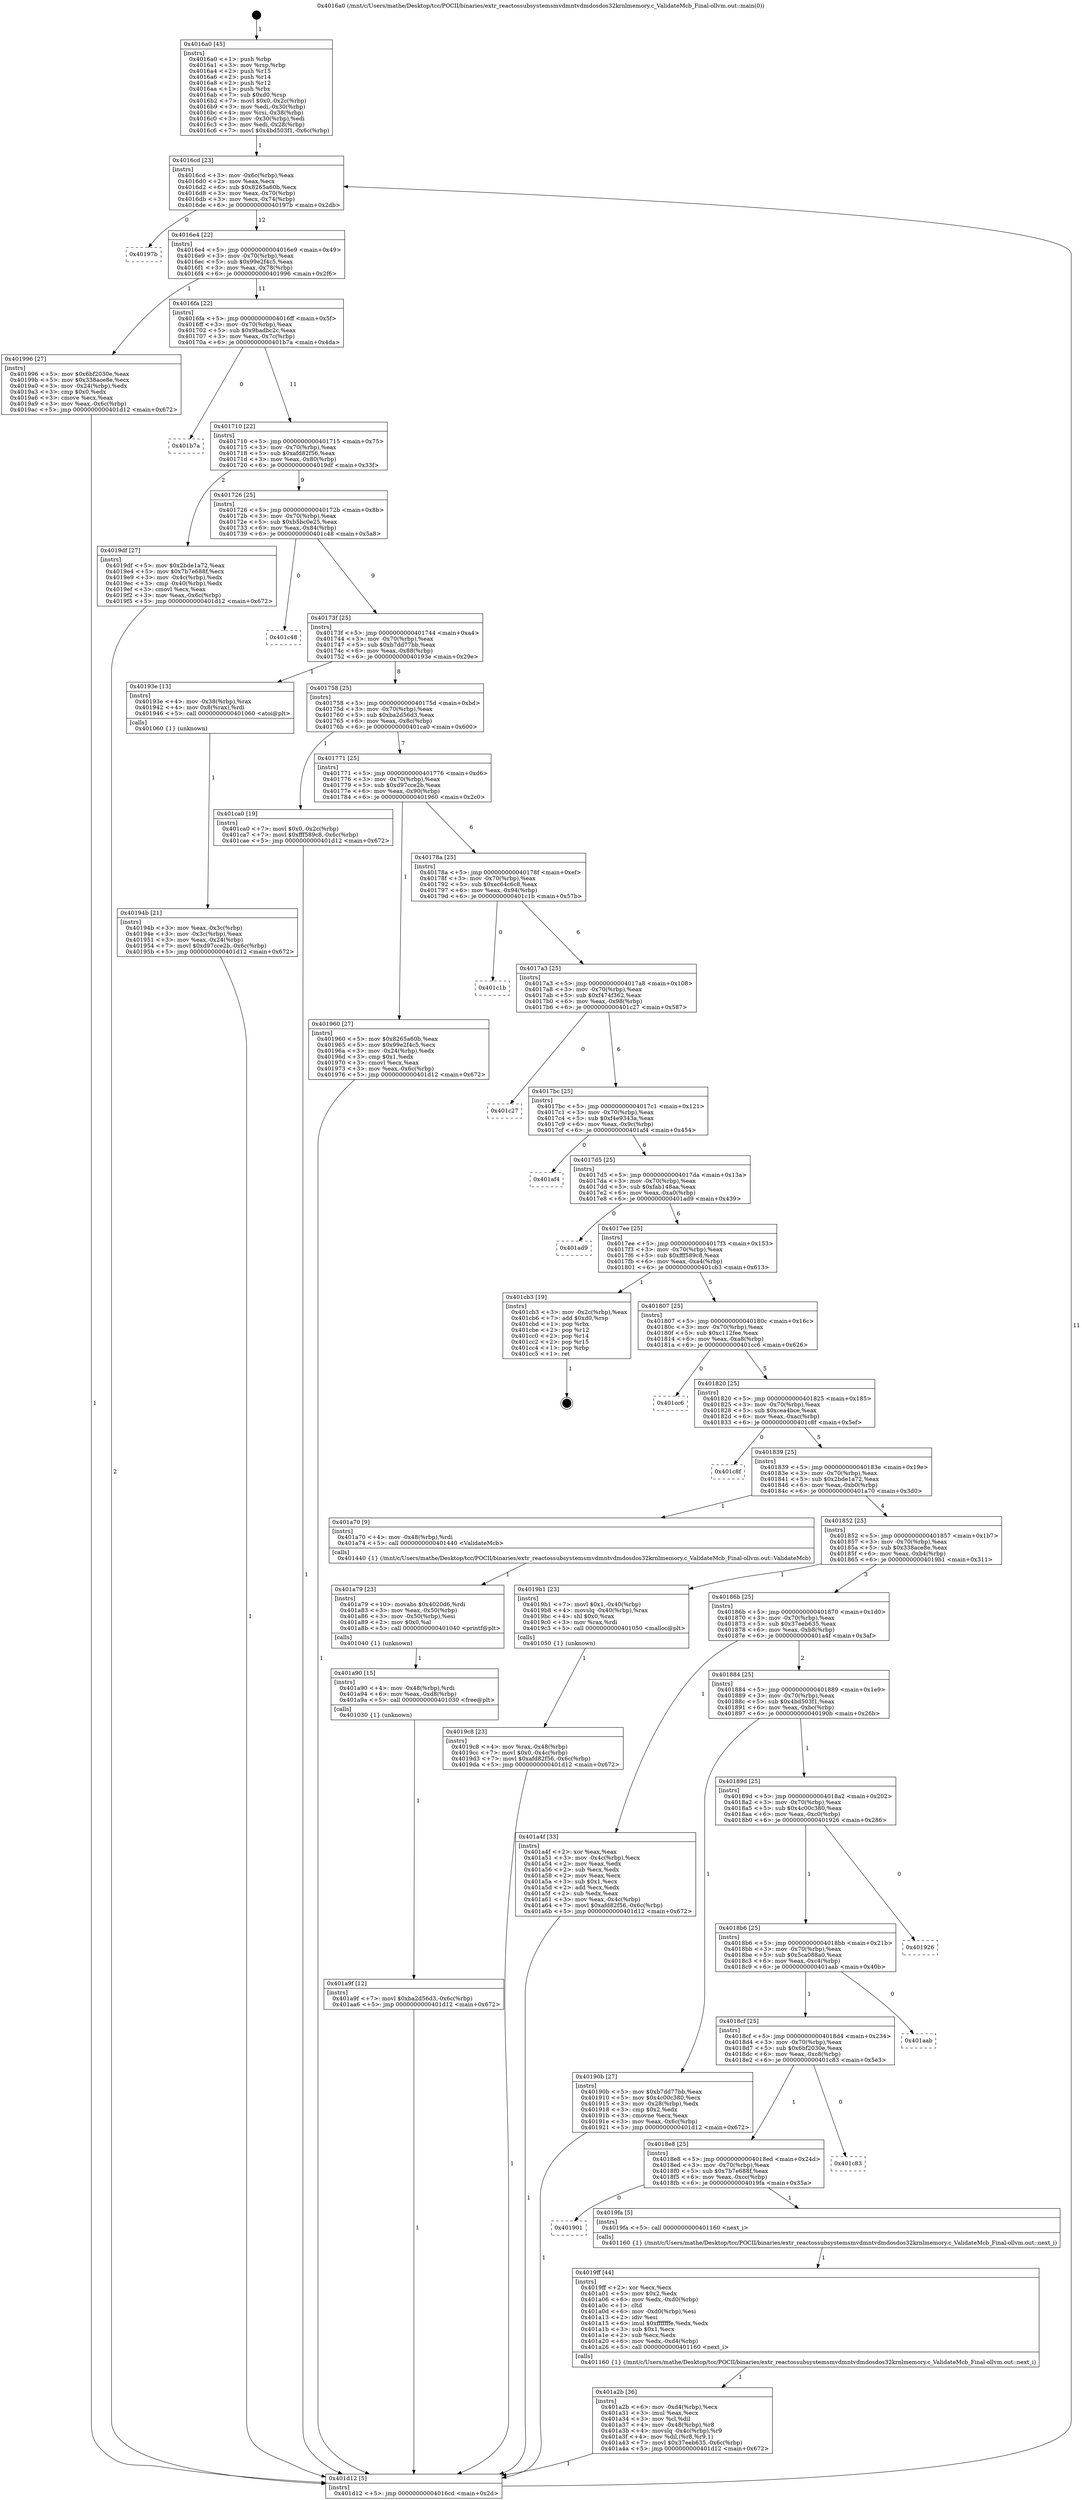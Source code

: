 digraph "0x4016a0" {
  label = "0x4016a0 (/mnt/c/Users/mathe/Desktop/tcc/POCII/binaries/extr_reactossubsystemsmvdmntvdmdosdos32krnlmemory.c_ValidateMcb_Final-ollvm.out::main(0))"
  labelloc = "t"
  node[shape=record]

  Entry [label="",width=0.3,height=0.3,shape=circle,fillcolor=black,style=filled]
  "0x4016cd" [label="{
     0x4016cd [23]\l
     | [instrs]\l
     &nbsp;&nbsp;0x4016cd \<+3\>: mov -0x6c(%rbp),%eax\l
     &nbsp;&nbsp;0x4016d0 \<+2\>: mov %eax,%ecx\l
     &nbsp;&nbsp;0x4016d2 \<+6\>: sub $0x8265a60b,%ecx\l
     &nbsp;&nbsp;0x4016d8 \<+3\>: mov %eax,-0x70(%rbp)\l
     &nbsp;&nbsp;0x4016db \<+3\>: mov %ecx,-0x74(%rbp)\l
     &nbsp;&nbsp;0x4016de \<+6\>: je 000000000040197b \<main+0x2db\>\l
  }"]
  "0x40197b" [label="{
     0x40197b\l
  }", style=dashed]
  "0x4016e4" [label="{
     0x4016e4 [22]\l
     | [instrs]\l
     &nbsp;&nbsp;0x4016e4 \<+5\>: jmp 00000000004016e9 \<main+0x49\>\l
     &nbsp;&nbsp;0x4016e9 \<+3\>: mov -0x70(%rbp),%eax\l
     &nbsp;&nbsp;0x4016ec \<+5\>: sub $0x99e2f4c5,%eax\l
     &nbsp;&nbsp;0x4016f1 \<+3\>: mov %eax,-0x78(%rbp)\l
     &nbsp;&nbsp;0x4016f4 \<+6\>: je 0000000000401996 \<main+0x2f6\>\l
  }"]
  Exit [label="",width=0.3,height=0.3,shape=circle,fillcolor=black,style=filled,peripheries=2]
  "0x401996" [label="{
     0x401996 [27]\l
     | [instrs]\l
     &nbsp;&nbsp;0x401996 \<+5\>: mov $0x6bf2030e,%eax\l
     &nbsp;&nbsp;0x40199b \<+5\>: mov $0x338ace8e,%ecx\l
     &nbsp;&nbsp;0x4019a0 \<+3\>: mov -0x24(%rbp),%edx\l
     &nbsp;&nbsp;0x4019a3 \<+3\>: cmp $0x0,%edx\l
     &nbsp;&nbsp;0x4019a6 \<+3\>: cmove %ecx,%eax\l
     &nbsp;&nbsp;0x4019a9 \<+3\>: mov %eax,-0x6c(%rbp)\l
     &nbsp;&nbsp;0x4019ac \<+5\>: jmp 0000000000401d12 \<main+0x672\>\l
  }"]
  "0x4016fa" [label="{
     0x4016fa [22]\l
     | [instrs]\l
     &nbsp;&nbsp;0x4016fa \<+5\>: jmp 00000000004016ff \<main+0x5f\>\l
     &nbsp;&nbsp;0x4016ff \<+3\>: mov -0x70(%rbp),%eax\l
     &nbsp;&nbsp;0x401702 \<+5\>: sub $0x9badbc2c,%eax\l
     &nbsp;&nbsp;0x401707 \<+3\>: mov %eax,-0x7c(%rbp)\l
     &nbsp;&nbsp;0x40170a \<+6\>: je 0000000000401b7a \<main+0x4da\>\l
  }"]
  "0x401a9f" [label="{
     0x401a9f [12]\l
     | [instrs]\l
     &nbsp;&nbsp;0x401a9f \<+7\>: movl $0xba2d56d3,-0x6c(%rbp)\l
     &nbsp;&nbsp;0x401aa6 \<+5\>: jmp 0000000000401d12 \<main+0x672\>\l
  }"]
  "0x401b7a" [label="{
     0x401b7a\l
  }", style=dashed]
  "0x401710" [label="{
     0x401710 [22]\l
     | [instrs]\l
     &nbsp;&nbsp;0x401710 \<+5\>: jmp 0000000000401715 \<main+0x75\>\l
     &nbsp;&nbsp;0x401715 \<+3\>: mov -0x70(%rbp),%eax\l
     &nbsp;&nbsp;0x401718 \<+5\>: sub $0xafd82f56,%eax\l
     &nbsp;&nbsp;0x40171d \<+3\>: mov %eax,-0x80(%rbp)\l
     &nbsp;&nbsp;0x401720 \<+6\>: je 00000000004019df \<main+0x33f\>\l
  }"]
  "0x401a90" [label="{
     0x401a90 [15]\l
     | [instrs]\l
     &nbsp;&nbsp;0x401a90 \<+4\>: mov -0x48(%rbp),%rdi\l
     &nbsp;&nbsp;0x401a94 \<+6\>: mov %eax,-0xd8(%rbp)\l
     &nbsp;&nbsp;0x401a9a \<+5\>: call 0000000000401030 \<free@plt\>\l
     | [calls]\l
     &nbsp;&nbsp;0x401030 \{1\} (unknown)\l
  }"]
  "0x4019df" [label="{
     0x4019df [27]\l
     | [instrs]\l
     &nbsp;&nbsp;0x4019df \<+5\>: mov $0x2bde1a72,%eax\l
     &nbsp;&nbsp;0x4019e4 \<+5\>: mov $0x7b7e688f,%ecx\l
     &nbsp;&nbsp;0x4019e9 \<+3\>: mov -0x4c(%rbp),%edx\l
     &nbsp;&nbsp;0x4019ec \<+3\>: cmp -0x40(%rbp),%edx\l
     &nbsp;&nbsp;0x4019ef \<+3\>: cmovl %ecx,%eax\l
     &nbsp;&nbsp;0x4019f2 \<+3\>: mov %eax,-0x6c(%rbp)\l
     &nbsp;&nbsp;0x4019f5 \<+5\>: jmp 0000000000401d12 \<main+0x672\>\l
  }"]
  "0x401726" [label="{
     0x401726 [25]\l
     | [instrs]\l
     &nbsp;&nbsp;0x401726 \<+5\>: jmp 000000000040172b \<main+0x8b\>\l
     &nbsp;&nbsp;0x40172b \<+3\>: mov -0x70(%rbp),%eax\l
     &nbsp;&nbsp;0x40172e \<+5\>: sub $0xb5bc0e25,%eax\l
     &nbsp;&nbsp;0x401733 \<+6\>: mov %eax,-0x84(%rbp)\l
     &nbsp;&nbsp;0x401739 \<+6\>: je 0000000000401c48 \<main+0x5a8\>\l
  }"]
  "0x401a79" [label="{
     0x401a79 [23]\l
     | [instrs]\l
     &nbsp;&nbsp;0x401a79 \<+10\>: movabs $0x4020d6,%rdi\l
     &nbsp;&nbsp;0x401a83 \<+3\>: mov %eax,-0x50(%rbp)\l
     &nbsp;&nbsp;0x401a86 \<+3\>: mov -0x50(%rbp),%esi\l
     &nbsp;&nbsp;0x401a89 \<+2\>: mov $0x0,%al\l
     &nbsp;&nbsp;0x401a8b \<+5\>: call 0000000000401040 \<printf@plt\>\l
     | [calls]\l
     &nbsp;&nbsp;0x401040 \{1\} (unknown)\l
  }"]
  "0x401c48" [label="{
     0x401c48\l
  }", style=dashed]
  "0x40173f" [label="{
     0x40173f [25]\l
     | [instrs]\l
     &nbsp;&nbsp;0x40173f \<+5\>: jmp 0000000000401744 \<main+0xa4\>\l
     &nbsp;&nbsp;0x401744 \<+3\>: mov -0x70(%rbp),%eax\l
     &nbsp;&nbsp;0x401747 \<+5\>: sub $0xb7dd77bb,%eax\l
     &nbsp;&nbsp;0x40174c \<+6\>: mov %eax,-0x88(%rbp)\l
     &nbsp;&nbsp;0x401752 \<+6\>: je 000000000040193e \<main+0x29e\>\l
  }"]
  "0x401a2b" [label="{
     0x401a2b [36]\l
     | [instrs]\l
     &nbsp;&nbsp;0x401a2b \<+6\>: mov -0xd4(%rbp),%ecx\l
     &nbsp;&nbsp;0x401a31 \<+3\>: imul %eax,%ecx\l
     &nbsp;&nbsp;0x401a34 \<+3\>: mov %cl,%dil\l
     &nbsp;&nbsp;0x401a37 \<+4\>: mov -0x48(%rbp),%r8\l
     &nbsp;&nbsp;0x401a3b \<+4\>: movslq -0x4c(%rbp),%r9\l
     &nbsp;&nbsp;0x401a3f \<+4\>: mov %dil,(%r8,%r9,1)\l
     &nbsp;&nbsp;0x401a43 \<+7\>: movl $0x37eeb635,-0x6c(%rbp)\l
     &nbsp;&nbsp;0x401a4a \<+5\>: jmp 0000000000401d12 \<main+0x672\>\l
  }"]
  "0x40193e" [label="{
     0x40193e [13]\l
     | [instrs]\l
     &nbsp;&nbsp;0x40193e \<+4\>: mov -0x38(%rbp),%rax\l
     &nbsp;&nbsp;0x401942 \<+4\>: mov 0x8(%rax),%rdi\l
     &nbsp;&nbsp;0x401946 \<+5\>: call 0000000000401060 \<atoi@plt\>\l
     | [calls]\l
     &nbsp;&nbsp;0x401060 \{1\} (unknown)\l
  }"]
  "0x401758" [label="{
     0x401758 [25]\l
     | [instrs]\l
     &nbsp;&nbsp;0x401758 \<+5\>: jmp 000000000040175d \<main+0xbd\>\l
     &nbsp;&nbsp;0x40175d \<+3\>: mov -0x70(%rbp),%eax\l
     &nbsp;&nbsp;0x401760 \<+5\>: sub $0xba2d56d3,%eax\l
     &nbsp;&nbsp;0x401765 \<+6\>: mov %eax,-0x8c(%rbp)\l
     &nbsp;&nbsp;0x40176b \<+6\>: je 0000000000401ca0 \<main+0x600\>\l
  }"]
  "0x4019ff" [label="{
     0x4019ff [44]\l
     | [instrs]\l
     &nbsp;&nbsp;0x4019ff \<+2\>: xor %ecx,%ecx\l
     &nbsp;&nbsp;0x401a01 \<+5\>: mov $0x2,%edx\l
     &nbsp;&nbsp;0x401a06 \<+6\>: mov %edx,-0xd0(%rbp)\l
     &nbsp;&nbsp;0x401a0c \<+1\>: cltd\l
     &nbsp;&nbsp;0x401a0d \<+6\>: mov -0xd0(%rbp),%esi\l
     &nbsp;&nbsp;0x401a13 \<+2\>: idiv %esi\l
     &nbsp;&nbsp;0x401a15 \<+6\>: imul $0xfffffffe,%edx,%edx\l
     &nbsp;&nbsp;0x401a1b \<+3\>: sub $0x1,%ecx\l
     &nbsp;&nbsp;0x401a1e \<+2\>: sub %ecx,%edx\l
     &nbsp;&nbsp;0x401a20 \<+6\>: mov %edx,-0xd4(%rbp)\l
     &nbsp;&nbsp;0x401a26 \<+5\>: call 0000000000401160 \<next_i\>\l
     | [calls]\l
     &nbsp;&nbsp;0x401160 \{1\} (/mnt/c/Users/mathe/Desktop/tcc/POCII/binaries/extr_reactossubsystemsmvdmntvdmdosdos32krnlmemory.c_ValidateMcb_Final-ollvm.out::next_i)\l
  }"]
  "0x401ca0" [label="{
     0x401ca0 [19]\l
     | [instrs]\l
     &nbsp;&nbsp;0x401ca0 \<+7\>: movl $0x0,-0x2c(%rbp)\l
     &nbsp;&nbsp;0x401ca7 \<+7\>: movl $0xfff589c8,-0x6c(%rbp)\l
     &nbsp;&nbsp;0x401cae \<+5\>: jmp 0000000000401d12 \<main+0x672\>\l
  }"]
  "0x401771" [label="{
     0x401771 [25]\l
     | [instrs]\l
     &nbsp;&nbsp;0x401771 \<+5\>: jmp 0000000000401776 \<main+0xd6\>\l
     &nbsp;&nbsp;0x401776 \<+3\>: mov -0x70(%rbp),%eax\l
     &nbsp;&nbsp;0x401779 \<+5\>: sub $0xd97cce2b,%eax\l
     &nbsp;&nbsp;0x40177e \<+6\>: mov %eax,-0x90(%rbp)\l
     &nbsp;&nbsp;0x401784 \<+6\>: je 0000000000401960 \<main+0x2c0\>\l
  }"]
  "0x401901" [label="{
     0x401901\l
  }", style=dashed]
  "0x401960" [label="{
     0x401960 [27]\l
     | [instrs]\l
     &nbsp;&nbsp;0x401960 \<+5\>: mov $0x8265a60b,%eax\l
     &nbsp;&nbsp;0x401965 \<+5\>: mov $0x99e2f4c5,%ecx\l
     &nbsp;&nbsp;0x40196a \<+3\>: mov -0x24(%rbp),%edx\l
     &nbsp;&nbsp;0x40196d \<+3\>: cmp $0x1,%edx\l
     &nbsp;&nbsp;0x401970 \<+3\>: cmovl %ecx,%eax\l
     &nbsp;&nbsp;0x401973 \<+3\>: mov %eax,-0x6c(%rbp)\l
     &nbsp;&nbsp;0x401976 \<+5\>: jmp 0000000000401d12 \<main+0x672\>\l
  }"]
  "0x40178a" [label="{
     0x40178a [25]\l
     | [instrs]\l
     &nbsp;&nbsp;0x40178a \<+5\>: jmp 000000000040178f \<main+0xef\>\l
     &nbsp;&nbsp;0x40178f \<+3\>: mov -0x70(%rbp),%eax\l
     &nbsp;&nbsp;0x401792 \<+5\>: sub $0xec64c6c8,%eax\l
     &nbsp;&nbsp;0x401797 \<+6\>: mov %eax,-0x94(%rbp)\l
     &nbsp;&nbsp;0x40179d \<+6\>: je 0000000000401c1b \<main+0x57b\>\l
  }"]
  "0x4019fa" [label="{
     0x4019fa [5]\l
     | [instrs]\l
     &nbsp;&nbsp;0x4019fa \<+5\>: call 0000000000401160 \<next_i\>\l
     | [calls]\l
     &nbsp;&nbsp;0x401160 \{1\} (/mnt/c/Users/mathe/Desktop/tcc/POCII/binaries/extr_reactossubsystemsmvdmntvdmdosdos32krnlmemory.c_ValidateMcb_Final-ollvm.out::next_i)\l
  }"]
  "0x401c1b" [label="{
     0x401c1b\l
  }", style=dashed]
  "0x4017a3" [label="{
     0x4017a3 [25]\l
     | [instrs]\l
     &nbsp;&nbsp;0x4017a3 \<+5\>: jmp 00000000004017a8 \<main+0x108\>\l
     &nbsp;&nbsp;0x4017a8 \<+3\>: mov -0x70(%rbp),%eax\l
     &nbsp;&nbsp;0x4017ab \<+5\>: sub $0xf474f362,%eax\l
     &nbsp;&nbsp;0x4017b0 \<+6\>: mov %eax,-0x98(%rbp)\l
     &nbsp;&nbsp;0x4017b6 \<+6\>: je 0000000000401c27 \<main+0x587\>\l
  }"]
  "0x4018e8" [label="{
     0x4018e8 [25]\l
     | [instrs]\l
     &nbsp;&nbsp;0x4018e8 \<+5\>: jmp 00000000004018ed \<main+0x24d\>\l
     &nbsp;&nbsp;0x4018ed \<+3\>: mov -0x70(%rbp),%eax\l
     &nbsp;&nbsp;0x4018f0 \<+5\>: sub $0x7b7e688f,%eax\l
     &nbsp;&nbsp;0x4018f5 \<+6\>: mov %eax,-0xcc(%rbp)\l
     &nbsp;&nbsp;0x4018fb \<+6\>: je 00000000004019fa \<main+0x35a\>\l
  }"]
  "0x401c27" [label="{
     0x401c27\l
  }", style=dashed]
  "0x4017bc" [label="{
     0x4017bc [25]\l
     | [instrs]\l
     &nbsp;&nbsp;0x4017bc \<+5\>: jmp 00000000004017c1 \<main+0x121\>\l
     &nbsp;&nbsp;0x4017c1 \<+3\>: mov -0x70(%rbp),%eax\l
     &nbsp;&nbsp;0x4017c4 \<+5\>: sub $0xf4e9343a,%eax\l
     &nbsp;&nbsp;0x4017c9 \<+6\>: mov %eax,-0x9c(%rbp)\l
     &nbsp;&nbsp;0x4017cf \<+6\>: je 0000000000401af4 \<main+0x454\>\l
  }"]
  "0x401c83" [label="{
     0x401c83\l
  }", style=dashed]
  "0x401af4" [label="{
     0x401af4\l
  }", style=dashed]
  "0x4017d5" [label="{
     0x4017d5 [25]\l
     | [instrs]\l
     &nbsp;&nbsp;0x4017d5 \<+5\>: jmp 00000000004017da \<main+0x13a\>\l
     &nbsp;&nbsp;0x4017da \<+3\>: mov -0x70(%rbp),%eax\l
     &nbsp;&nbsp;0x4017dd \<+5\>: sub $0xfab148aa,%eax\l
     &nbsp;&nbsp;0x4017e2 \<+6\>: mov %eax,-0xa0(%rbp)\l
     &nbsp;&nbsp;0x4017e8 \<+6\>: je 0000000000401ad9 \<main+0x439\>\l
  }"]
  "0x4018cf" [label="{
     0x4018cf [25]\l
     | [instrs]\l
     &nbsp;&nbsp;0x4018cf \<+5\>: jmp 00000000004018d4 \<main+0x234\>\l
     &nbsp;&nbsp;0x4018d4 \<+3\>: mov -0x70(%rbp),%eax\l
     &nbsp;&nbsp;0x4018d7 \<+5\>: sub $0x6bf2030e,%eax\l
     &nbsp;&nbsp;0x4018dc \<+6\>: mov %eax,-0xc8(%rbp)\l
     &nbsp;&nbsp;0x4018e2 \<+6\>: je 0000000000401c83 \<main+0x5e3\>\l
  }"]
  "0x401ad9" [label="{
     0x401ad9\l
  }", style=dashed]
  "0x4017ee" [label="{
     0x4017ee [25]\l
     | [instrs]\l
     &nbsp;&nbsp;0x4017ee \<+5\>: jmp 00000000004017f3 \<main+0x153\>\l
     &nbsp;&nbsp;0x4017f3 \<+3\>: mov -0x70(%rbp),%eax\l
     &nbsp;&nbsp;0x4017f6 \<+5\>: sub $0xfff589c8,%eax\l
     &nbsp;&nbsp;0x4017fb \<+6\>: mov %eax,-0xa4(%rbp)\l
     &nbsp;&nbsp;0x401801 \<+6\>: je 0000000000401cb3 \<main+0x613\>\l
  }"]
  "0x401aab" [label="{
     0x401aab\l
  }", style=dashed]
  "0x401cb3" [label="{
     0x401cb3 [19]\l
     | [instrs]\l
     &nbsp;&nbsp;0x401cb3 \<+3\>: mov -0x2c(%rbp),%eax\l
     &nbsp;&nbsp;0x401cb6 \<+7\>: add $0xd0,%rsp\l
     &nbsp;&nbsp;0x401cbd \<+1\>: pop %rbx\l
     &nbsp;&nbsp;0x401cbe \<+2\>: pop %r12\l
     &nbsp;&nbsp;0x401cc0 \<+2\>: pop %r14\l
     &nbsp;&nbsp;0x401cc2 \<+2\>: pop %r15\l
     &nbsp;&nbsp;0x401cc4 \<+1\>: pop %rbp\l
     &nbsp;&nbsp;0x401cc5 \<+1\>: ret\l
  }"]
  "0x401807" [label="{
     0x401807 [25]\l
     | [instrs]\l
     &nbsp;&nbsp;0x401807 \<+5\>: jmp 000000000040180c \<main+0x16c\>\l
     &nbsp;&nbsp;0x40180c \<+3\>: mov -0x70(%rbp),%eax\l
     &nbsp;&nbsp;0x40180f \<+5\>: sub $0xc112fee,%eax\l
     &nbsp;&nbsp;0x401814 \<+6\>: mov %eax,-0xa8(%rbp)\l
     &nbsp;&nbsp;0x40181a \<+6\>: je 0000000000401cc6 \<main+0x626\>\l
  }"]
  "0x4018b6" [label="{
     0x4018b6 [25]\l
     | [instrs]\l
     &nbsp;&nbsp;0x4018b6 \<+5\>: jmp 00000000004018bb \<main+0x21b\>\l
     &nbsp;&nbsp;0x4018bb \<+3\>: mov -0x70(%rbp),%eax\l
     &nbsp;&nbsp;0x4018be \<+5\>: sub $0x5ca088a0,%eax\l
     &nbsp;&nbsp;0x4018c3 \<+6\>: mov %eax,-0xc4(%rbp)\l
     &nbsp;&nbsp;0x4018c9 \<+6\>: je 0000000000401aab \<main+0x40b\>\l
  }"]
  "0x401cc6" [label="{
     0x401cc6\l
  }", style=dashed]
  "0x401820" [label="{
     0x401820 [25]\l
     | [instrs]\l
     &nbsp;&nbsp;0x401820 \<+5\>: jmp 0000000000401825 \<main+0x185\>\l
     &nbsp;&nbsp;0x401825 \<+3\>: mov -0x70(%rbp),%eax\l
     &nbsp;&nbsp;0x401828 \<+5\>: sub $0xcea4bce,%eax\l
     &nbsp;&nbsp;0x40182d \<+6\>: mov %eax,-0xac(%rbp)\l
     &nbsp;&nbsp;0x401833 \<+6\>: je 0000000000401c8f \<main+0x5ef\>\l
  }"]
  "0x401926" [label="{
     0x401926\l
  }", style=dashed]
  "0x401c8f" [label="{
     0x401c8f\l
  }", style=dashed]
  "0x401839" [label="{
     0x401839 [25]\l
     | [instrs]\l
     &nbsp;&nbsp;0x401839 \<+5\>: jmp 000000000040183e \<main+0x19e\>\l
     &nbsp;&nbsp;0x40183e \<+3\>: mov -0x70(%rbp),%eax\l
     &nbsp;&nbsp;0x401841 \<+5\>: sub $0x2bde1a72,%eax\l
     &nbsp;&nbsp;0x401846 \<+6\>: mov %eax,-0xb0(%rbp)\l
     &nbsp;&nbsp;0x40184c \<+6\>: je 0000000000401a70 \<main+0x3d0\>\l
  }"]
  "0x4019c8" [label="{
     0x4019c8 [23]\l
     | [instrs]\l
     &nbsp;&nbsp;0x4019c8 \<+4\>: mov %rax,-0x48(%rbp)\l
     &nbsp;&nbsp;0x4019cc \<+7\>: movl $0x0,-0x4c(%rbp)\l
     &nbsp;&nbsp;0x4019d3 \<+7\>: movl $0xafd82f56,-0x6c(%rbp)\l
     &nbsp;&nbsp;0x4019da \<+5\>: jmp 0000000000401d12 \<main+0x672\>\l
  }"]
  "0x401a70" [label="{
     0x401a70 [9]\l
     | [instrs]\l
     &nbsp;&nbsp;0x401a70 \<+4\>: mov -0x48(%rbp),%rdi\l
     &nbsp;&nbsp;0x401a74 \<+5\>: call 0000000000401440 \<ValidateMcb\>\l
     | [calls]\l
     &nbsp;&nbsp;0x401440 \{1\} (/mnt/c/Users/mathe/Desktop/tcc/POCII/binaries/extr_reactossubsystemsmvdmntvdmdosdos32krnlmemory.c_ValidateMcb_Final-ollvm.out::ValidateMcb)\l
  }"]
  "0x401852" [label="{
     0x401852 [25]\l
     | [instrs]\l
     &nbsp;&nbsp;0x401852 \<+5\>: jmp 0000000000401857 \<main+0x1b7\>\l
     &nbsp;&nbsp;0x401857 \<+3\>: mov -0x70(%rbp),%eax\l
     &nbsp;&nbsp;0x40185a \<+5\>: sub $0x338ace8e,%eax\l
     &nbsp;&nbsp;0x40185f \<+6\>: mov %eax,-0xb4(%rbp)\l
     &nbsp;&nbsp;0x401865 \<+6\>: je 00000000004019b1 \<main+0x311\>\l
  }"]
  "0x40194b" [label="{
     0x40194b [21]\l
     | [instrs]\l
     &nbsp;&nbsp;0x40194b \<+3\>: mov %eax,-0x3c(%rbp)\l
     &nbsp;&nbsp;0x40194e \<+3\>: mov -0x3c(%rbp),%eax\l
     &nbsp;&nbsp;0x401951 \<+3\>: mov %eax,-0x24(%rbp)\l
     &nbsp;&nbsp;0x401954 \<+7\>: movl $0xd97cce2b,-0x6c(%rbp)\l
     &nbsp;&nbsp;0x40195b \<+5\>: jmp 0000000000401d12 \<main+0x672\>\l
  }"]
  "0x4019b1" [label="{
     0x4019b1 [23]\l
     | [instrs]\l
     &nbsp;&nbsp;0x4019b1 \<+7\>: movl $0x1,-0x40(%rbp)\l
     &nbsp;&nbsp;0x4019b8 \<+4\>: movslq -0x40(%rbp),%rax\l
     &nbsp;&nbsp;0x4019bc \<+4\>: shl $0x0,%rax\l
     &nbsp;&nbsp;0x4019c0 \<+3\>: mov %rax,%rdi\l
     &nbsp;&nbsp;0x4019c3 \<+5\>: call 0000000000401050 \<malloc@plt\>\l
     | [calls]\l
     &nbsp;&nbsp;0x401050 \{1\} (unknown)\l
  }"]
  "0x40186b" [label="{
     0x40186b [25]\l
     | [instrs]\l
     &nbsp;&nbsp;0x40186b \<+5\>: jmp 0000000000401870 \<main+0x1d0\>\l
     &nbsp;&nbsp;0x401870 \<+3\>: mov -0x70(%rbp),%eax\l
     &nbsp;&nbsp;0x401873 \<+5\>: sub $0x37eeb635,%eax\l
     &nbsp;&nbsp;0x401878 \<+6\>: mov %eax,-0xb8(%rbp)\l
     &nbsp;&nbsp;0x40187e \<+6\>: je 0000000000401a4f \<main+0x3af\>\l
  }"]
  "0x4016a0" [label="{
     0x4016a0 [45]\l
     | [instrs]\l
     &nbsp;&nbsp;0x4016a0 \<+1\>: push %rbp\l
     &nbsp;&nbsp;0x4016a1 \<+3\>: mov %rsp,%rbp\l
     &nbsp;&nbsp;0x4016a4 \<+2\>: push %r15\l
     &nbsp;&nbsp;0x4016a6 \<+2\>: push %r14\l
     &nbsp;&nbsp;0x4016a8 \<+2\>: push %r12\l
     &nbsp;&nbsp;0x4016aa \<+1\>: push %rbx\l
     &nbsp;&nbsp;0x4016ab \<+7\>: sub $0xd0,%rsp\l
     &nbsp;&nbsp;0x4016b2 \<+7\>: movl $0x0,-0x2c(%rbp)\l
     &nbsp;&nbsp;0x4016b9 \<+3\>: mov %edi,-0x30(%rbp)\l
     &nbsp;&nbsp;0x4016bc \<+4\>: mov %rsi,-0x38(%rbp)\l
     &nbsp;&nbsp;0x4016c0 \<+3\>: mov -0x30(%rbp),%edi\l
     &nbsp;&nbsp;0x4016c3 \<+3\>: mov %edi,-0x28(%rbp)\l
     &nbsp;&nbsp;0x4016c6 \<+7\>: movl $0x4bd503f1,-0x6c(%rbp)\l
  }"]
  "0x401a4f" [label="{
     0x401a4f [33]\l
     | [instrs]\l
     &nbsp;&nbsp;0x401a4f \<+2\>: xor %eax,%eax\l
     &nbsp;&nbsp;0x401a51 \<+3\>: mov -0x4c(%rbp),%ecx\l
     &nbsp;&nbsp;0x401a54 \<+2\>: mov %eax,%edx\l
     &nbsp;&nbsp;0x401a56 \<+2\>: sub %ecx,%edx\l
     &nbsp;&nbsp;0x401a58 \<+2\>: mov %eax,%ecx\l
     &nbsp;&nbsp;0x401a5a \<+3\>: sub $0x1,%ecx\l
     &nbsp;&nbsp;0x401a5d \<+2\>: add %ecx,%edx\l
     &nbsp;&nbsp;0x401a5f \<+2\>: sub %edx,%eax\l
     &nbsp;&nbsp;0x401a61 \<+3\>: mov %eax,-0x4c(%rbp)\l
     &nbsp;&nbsp;0x401a64 \<+7\>: movl $0xafd82f56,-0x6c(%rbp)\l
     &nbsp;&nbsp;0x401a6b \<+5\>: jmp 0000000000401d12 \<main+0x672\>\l
  }"]
  "0x401884" [label="{
     0x401884 [25]\l
     | [instrs]\l
     &nbsp;&nbsp;0x401884 \<+5\>: jmp 0000000000401889 \<main+0x1e9\>\l
     &nbsp;&nbsp;0x401889 \<+3\>: mov -0x70(%rbp),%eax\l
     &nbsp;&nbsp;0x40188c \<+5\>: sub $0x4bd503f1,%eax\l
     &nbsp;&nbsp;0x401891 \<+6\>: mov %eax,-0xbc(%rbp)\l
     &nbsp;&nbsp;0x401897 \<+6\>: je 000000000040190b \<main+0x26b\>\l
  }"]
  "0x401d12" [label="{
     0x401d12 [5]\l
     | [instrs]\l
     &nbsp;&nbsp;0x401d12 \<+5\>: jmp 00000000004016cd \<main+0x2d\>\l
  }"]
  "0x40190b" [label="{
     0x40190b [27]\l
     | [instrs]\l
     &nbsp;&nbsp;0x40190b \<+5\>: mov $0xb7dd77bb,%eax\l
     &nbsp;&nbsp;0x401910 \<+5\>: mov $0x4c00c380,%ecx\l
     &nbsp;&nbsp;0x401915 \<+3\>: mov -0x28(%rbp),%edx\l
     &nbsp;&nbsp;0x401918 \<+3\>: cmp $0x2,%edx\l
     &nbsp;&nbsp;0x40191b \<+3\>: cmovne %ecx,%eax\l
     &nbsp;&nbsp;0x40191e \<+3\>: mov %eax,-0x6c(%rbp)\l
     &nbsp;&nbsp;0x401921 \<+5\>: jmp 0000000000401d12 \<main+0x672\>\l
  }"]
  "0x40189d" [label="{
     0x40189d [25]\l
     | [instrs]\l
     &nbsp;&nbsp;0x40189d \<+5\>: jmp 00000000004018a2 \<main+0x202\>\l
     &nbsp;&nbsp;0x4018a2 \<+3\>: mov -0x70(%rbp),%eax\l
     &nbsp;&nbsp;0x4018a5 \<+5\>: sub $0x4c00c380,%eax\l
     &nbsp;&nbsp;0x4018aa \<+6\>: mov %eax,-0xc0(%rbp)\l
     &nbsp;&nbsp;0x4018b0 \<+6\>: je 0000000000401926 \<main+0x286\>\l
  }"]
  Entry -> "0x4016a0" [label=" 1"]
  "0x4016cd" -> "0x40197b" [label=" 0"]
  "0x4016cd" -> "0x4016e4" [label=" 12"]
  "0x401cb3" -> Exit [label=" 1"]
  "0x4016e4" -> "0x401996" [label=" 1"]
  "0x4016e4" -> "0x4016fa" [label=" 11"]
  "0x401ca0" -> "0x401d12" [label=" 1"]
  "0x4016fa" -> "0x401b7a" [label=" 0"]
  "0x4016fa" -> "0x401710" [label=" 11"]
  "0x401a9f" -> "0x401d12" [label=" 1"]
  "0x401710" -> "0x4019df" [label=" 2"]
  "0x401710" -> "0x401726" [label=" 9"]
  "0x401a90" -> "0x401a9f" [label=" 1"]
  "0x401726" -> "0x401c48" [label=" 0"]
  "0x401726" -> "0x40173f" [label=" 9"]
  "0x401a79" -> "0x401a90" [label=" 1"]
  "0x40173f" -> "0x40193e" [label=" 1"]
  "0x40173f" -> "0x401758" [label=" 8"]
  "0x401a70" -> "0x401a79" [label=" 1"]
  "0x401758" -> "0x401ca0" [label=" 1"]
  "0x401758" -> "0x401771" [label=" 7"]
  "0x401a4f" -> "0x401d12" [label=" 1"]
  "0x401771" -> "0x401960" [label=" 1"]
  "0x401771" -> "0x40178a" [label=" 6"]
  "0x401a2b" -> "0x401d12" [label=" 1"]
  "0x40178a" -> "0x401c1b" [label=" 0"]
  "0x40178a" -> "0x4017a3" [label=" 6"]
  "0x4019ff" -> "0x401a2b" [label=" 1"]
  "0x4017a3" -> "0x401c27" [label=" 0"]
  "0x4017a3" -> "0x4017bc" [label=" 6"]
  "0x4018e8" -> "0x401901" [label=" 0"]
  "0x4017bc" -> "0x401af4" [label=" 0"]
  "0x4017bc" -> "0x4017d5" [label=" 6"]
  "0x4018e8" -> "0x4019fa" [label=" 1"]
  "0x4017d5" -> "0x401ad9" [label=" 0"]
  "0x4017d5" -> "0x4017ee" [label=" 6"]
  "0x4018cf" -> "0x4018e8" [label=" 1"]
  "0x4017ee" -> "0x401cb3" [label=" 1"]
  "0x4017ee" -> "0x401807" [label=" 5"]
  "0x4018cf" -> "0x401c83" [label=" 0"]
  "0x401807" -> "0x401cc6" [label=" 0"]
  "0x401807" -> "0x401820" [label=" 5"]
  "0x4018b6" -> "0x4018cf" [label=" 1"]
  "0x401820" -> "0x401c8f" [label=" 0"]
  "0x401820" -> "0x401839" [label=" 5"]
  "0x4018b6" -> "0x401aab" [label=" 0"]
  "0x401839" -> "0x401a70" [label=" 1"]
  "0x401839" -> "0x401852" [label=" 4"]
  "0x40189d" -> "0x4018b6" [label=" 1"]
  "0x401852" -> "0x4019b1" [label=" 1"]
  "0x401852" -> "0x40186b" [label=" 3"]
  "0x40189d" -> "0x401926" [label=" 0"]
  "0x40186b" -> "0x401a4f" [label=" 1"]
  "0x40186b" -> "0x401884" [label=" 2"]
  "0x4019fa" -> "0x4019ff" [label=" 1"]
  "0x401884" -> "0x40190b" [label=" 1"]
  "0x401884" -> "0x40189d" [label=" 1"]
  "0x40190b" -> "0x401d12" [label=" 1"]
  "0x4016a0" -> "0x4016cd" [label=" 1"]
  "0x401d12" -> "0x4016cd" [label=" 11"]
  "0x40193e" -> "0x40194b" [label=" 1"]
  "0x40194b" -> "0x401d12" [label=" 1"]
  "0x401960" -> "0x401d12" [label=" 1"]
  "0x401996" -> "0x401d12" [label=" 1"]
  "0x4019b1" -> "0x4019c8" [label=" 1"]
  "0x4019c8" -> "0x401d12" [label=" 1"]
  "0x4019df" -> "0x401d12" [label=" 2"]
}

